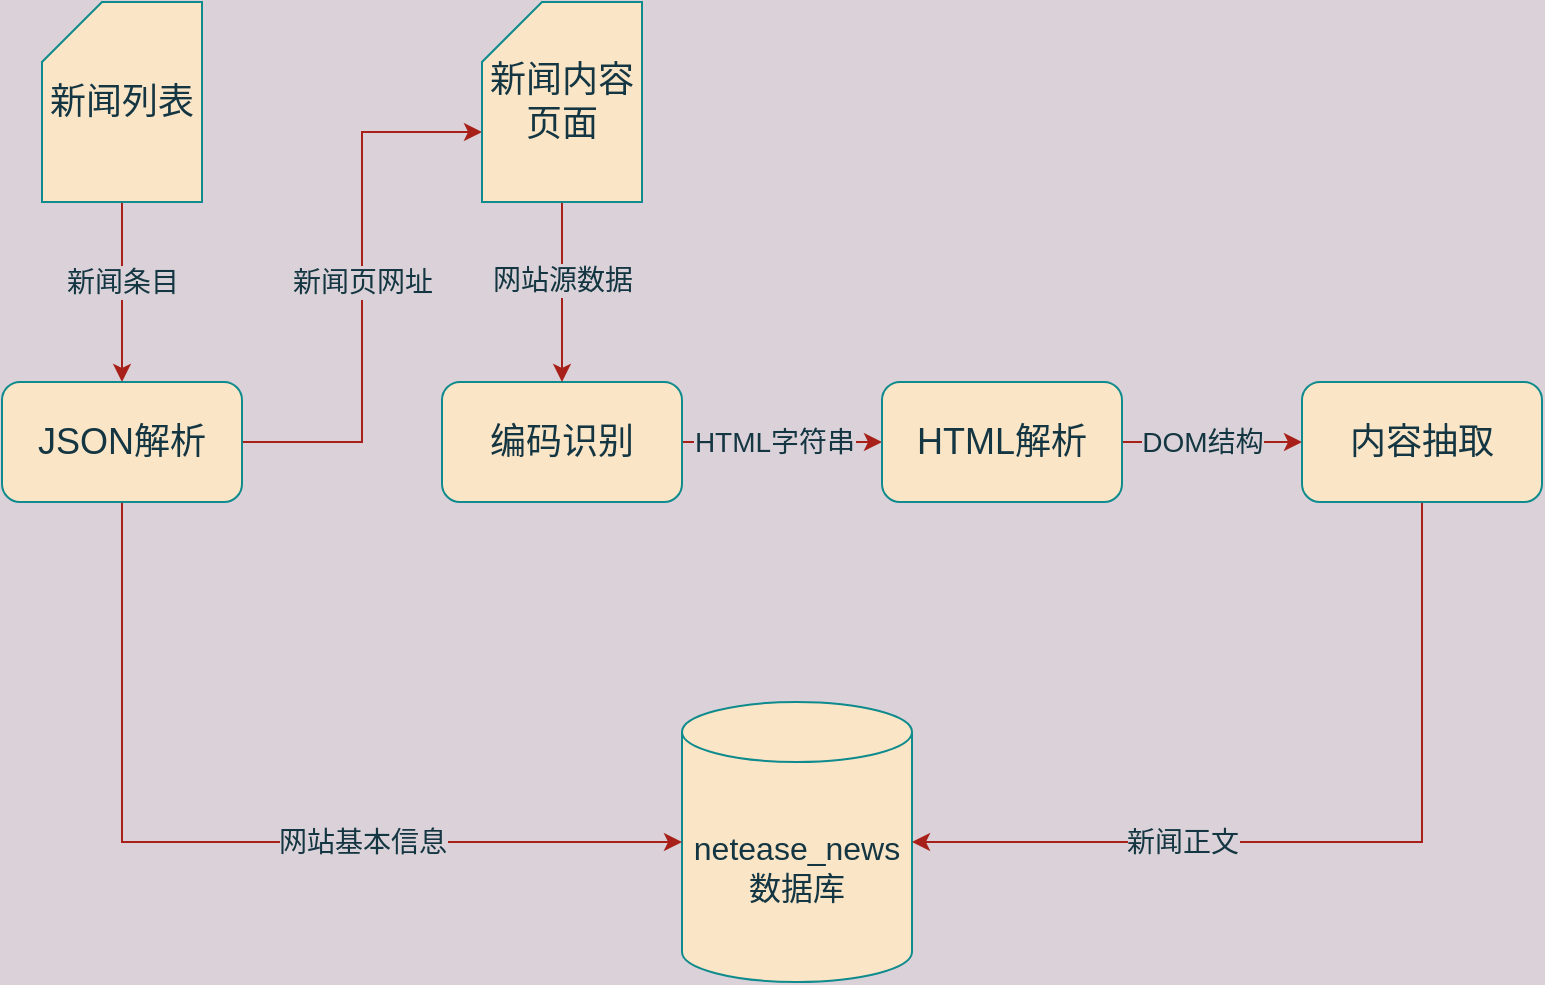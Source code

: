 <mxfile>
    <diagram id="wfevSrfrglwwaZOfl5dc" name="Page-1">
        <mxGraphModel dx="642" dy="680" grid="1" gridSize="10" guides="1" tooltips="1" connect="1" arrows="1" fold="1" page="1" pageScale="1" pageWidth="1390" pageHeight="980" background="#DAD2D8" math="0" shadow="0">
            <root>
                <mxCell id="0"/>
                <mxCell id="1" parent="0"/>
                <mxCell id="2" value="&lt;font style=&quot;font-size: 16px&quot;&gt;netease_news数据库&lt;/font&gt;" style="shape=cylinder3;whiteSpace=wrap;html=1;boundedLbl=1;backgroundOutline=1;size=15;fillColor=#FAE5C7;strokeColor=#0F8B8D;fontColor=#143642;" vertex="1" parent="1">
                    <mxGeometry x="360" y="510" width="115" height="140" as="geometry"/>
                </mxCell>
                <mxCell id="11" style="edgeStyle=orthogonalEdgeStyle;rounded=0;orthogonalLoop=1;jettySize=auto;html=1;entryX=0.5;entryY=0;entryDx=0;entryDy=0;labelBackgroundColor=#DAD2D8;strokeColor=#A8201A;fontColor=#143642;" edge="1" parent="1" source="4" target="6">
                    <mxGeometry relative="1" as="geometry"/>
                </mxCell>
                <mxCell id="21" value="&lt;font style=&quot;font-size: 14px&quot;&gt;新闻条目&lt;/font&gt;" style="edgeLabel;html=1;align=center;verticalAlign=middle;resizable=0;points=[];fontColor=#143642;labelBackgroundColor=#DAD2D8;" vertex="1" connectable="0" parent="11">
                    <mxGeometry x="0.133" y="2" relative="1" as="geometry">
                        <mxPoint x="-2" y="-11" as="offset"/>
                    </mxGeometry>
                </mxCell>
                <mxCell id="4" value="&lt;font style=&quot;font-size: 18px&quot;&gt;新闻列表&lt;/font&gt;" style="shape=card;whiteSpace=wrap;html=1;fillColor=#FAE5C7;strokeColor=#0F8B8D;fontColor=#143642;" vertex="1" parent="1">
                    <mxGeometry x="40" y="160" width="80" height="100" as="geometry"/>
                </mxCell>
                <mxCell id="12" style="edgeStyle=orthogonalEdgeStyle;rounded=0;orthogonalLoop=1;jettySize=auto;html=1;entryX=0;entryY=0;entryDx=0;entryDy=65;entryPerimeter=0;labelBackgroundColor=#DAD2D8;strokeColor=#A8201A;fontColor=#143642;" edge="1" parent="1" source="6" target="9">
                    <mxGeometry relative="1" as="geometry"/>
                </mxCell>
                <mxCell id="22" value="&lt;font style=&quot;font-size: 14px&quot;&gt;新闻页网址&lt;/font&gt;" style="edgeLabel;html=1;align=center;verticalAlign=middle;resizable=0;points=[];fontColor=#143642;labelBackgroundColor=#DAD2D8;" vertex="1" connectable="0" parent="12">
                    <mxGeometry x="0.04" relative="1" as="geometry">
                        <mxPoint y="3" as="offset"/>
                    </mxGeometry>
                </mxCell>
                <mxCell id="13" style="edgeStyle=orthogonalEdgeStyle;rounded=0;orthogonalLoop=1;jettySize=auto;html=1;entryX=0;entryY=0.5;entryDx=0;entryDy=0;entryPerimeter=0;labelBackgroundColor=#DAD2D8;strokeColor=#A8201A;fontColor=#143642;" edge="1" parent="1" source="6" target="2">
                    <mxGeometry relative="1" as="geometry">
                        <Array as="points">
                            <mxPoint x="80" y="580"/>
                        </Array>
                    </mxGeometry>
                </mxCell>
                <mxCell id="18" value="&lt;font style=&quot;font-size: 14px&quot;&gt;网站基本信息&lt;/font&gt;" style="edgeLabel;html=1;align=center;verticalAlign=middle;resizable=0;points=[];fontSize=14;fontColor=#143642;labelBackgroundColor=#DAD2D8;" vertex="1" connectable="0" parent="13">
                    <mxGeometry x="-0.08" y="3" relative="1" as="geometry">
                        <mxPoint x="83" y="3" as="offset"/>
                    </mxGeometry>
                </mxCell>
                <mxCell id="6" value="&lt;font style=&quot;font-size: 18px&quot;&gt;JSON解析&lt;/font&gt;" style="rounded=1;whiteSpace=wrap;html=1;fillColor=#FAE5C7;strokeColor=#0F8B8D;fontColor=#143642;" vertex="1" parent="1">
                    <mxGeometry x="20" y="350" width="120" height="60" as="geometry"/>
                </mxCell>
                <mxCell id="15" style="edgeStyle=orthogonalEdgeStyle;rounded=0;orthogonalLoop=1;jettySize=auto;html=1;entryX=0;entryY=0.5;entryDx=0;entryDy=0;labelBackgroundColor=#DAD2D8;strokeColor=#A8201A;fontColor=#143642;" edge="1" parent="1" source="7" target="8">
                    <mxGeometry relative="1" as="geometry"/>
                </mxCell>
                <mxCell id="24" value="&lt;font style=&quot;font-size: 14px&quot;&gt;HTML字符串&lt;/font&gt;" style="edgeLabel;html=1;align=center;verticalAlign=middle;resizable=0;points=[];fontColor=#143642;labelBackgroundColor=#DAD2D8;" vertex="1" connectable="0" parent="15">
                    <mxGeometry x="-0.2" y="3" relative="1" as="geometry">
                        <mxPoint x="6" y="3" as="offset"/>
                    </mxGeometry>
                </mxCell>
                <mxCell id="7" value="&lt;font style=&quot;font-size: 18px&quot;&gt;编码识别&lt;/font&gt;" style="rounded=1;whiteSpace=wrap;html=1;fillColor=#FAE5C7;strokeColor=#0F8B8D;fontColor=#143642;" vertex="1" parent="1">
                    <mxGeometry x="240" y="350" width="120" height="60" as="geometry"/>
                </mxCell>
                <mxCell id="16" style="edgeStyle=orthogonalEdgeStyle;rounded=0;orthogonalLoop=1;jettySize=auto;html=1;labelBackgroundColor=#DAD2D8;strokeColor=#A8201A;fontColor=#143642;" edge="1" parent="1" source="8" target="10">
                    <mxGeometry relative="1" as="geometry"/>
                </mxCell>
                <mxCell id="25" value="&lt;font style=&quot;font-size: 14px&quot;&gt;DOM结构&lt;/font&gt;" style="edgeLabel;html=1;align=center;verticalAlign=middle;resizable=0;points=[];fontColor=#143642;labelBackgroundColor=#DAD2D8;" vertex="1" connectable="0" parent="16">
                    <mxGeometry x="-0.067" y="-1" relative="1" as="geometry">
                        <mxPoint x="-2" y="-1" as="offset"/>
                    </mxGeometry>
                </mxCell>
                <mxCell id="8" value="&lt;font style=&quot;font-size: 18px&quot;&gt;HTML解析&lt;/font&gt;" style="rounded=1;whiteSpace=wrap;html=1;fillColor=#FAE5C7;strokeColor=#0F8B8D;fontColor=#143642;" vertex="1" parent="1">
                    <mxGeometry x="460" y="350" width="120" height="60" as="geometry"/>
                </mxCell>
                <mxCell id="14" style="edgeStyle=orthogonalEdgeStyle;rounded=0;orthogonalLoop=1;jettySize=auto;html=1;labelBackgroundColor=#DAD2D8;strokeColor=#A8201A;fontColor=#143642;" edge="1" parent="1" source="9" target="7">
                    <mxGeometry relative="1" as="geometry"/>
                </mxCell>
                <mxCell id="23" value="&lt;font style=&quot;font-size: 14px&quot;&gt;网站源数据&lt;/font&gt;" style="edgeLabel;html=1;align=center;verticalAlign=middle;resizable=0;points=[];fontColor=#143642;labelBackgroundColor=#DAD2D8;" vertex="1" connectable="0" parent="14">
                    <mxGeometry x="-0.133" y="2" relative="1" as="geometry">
                        <mxPoint x="-2" as="offset"/>
                    </mxGeometry>
                </mxCell>
                <mxCell id="9" value="&lt;font style=&quot;font-size: 18px&quot;&gt;新闻内容页面&lt;/font&gt;" style="shape=card;whiteSpace=wrap;html=1;fillColor=#FAE5C7;strokeColor=#0F8B8D;fontColor=#143642;" vertex="1" parent="1">
                    <mxGeometry x="260" y="160" width="80" height="100" as="geometry"/>
                </mxCell>
                <mxCell id="17" style="edgeStyle=orthogonalEdgeStyle;rounded=0;orthogonalLoop=1;jettySize=auto;html=1;entryX=1;entryY=0.5;entryDx=0;entryDy=0;entryPerimeter=0;exitX=0.5;exitY=1;exitDx=0;exitDy=0;labelBackgroundColor=#DAD2D8;strokeColor=#A8201A;fontColor=#143642;" edge="1" parent="1" source="10" target="2">
                    <mxGeometry relative="1" as="geometry">
                        <Array as="points">
                            <mxPoint x="730" y="580"/>
                        </Array>
                    </mxGeometry>
                </mxCell>
                <mxCell id="19" value="&lt;font style=&quot;font-size: 14px&quot;&gt;新闻正文&lt;/font&gt;" style="edgeLabel;html=1;align=center;verticalAlign=middle;resizable=0;points=[];fontColor=#143642;fontSize=14;labelBackgroundColor=#DAD2D8;" vertex="1" connectable="0" parent="17">
                    <mxGeometry x="0.505" y="1" relative="1" as="geometry">
                        <mxPoint x="30" y="-1" as="offset"/>
                    </mxGeometry>
                </mxCell>
                <mxCell id="10" value="&lt;font style=&quot;font-size: 18px&quot;&gt;内容抽取&lt;/font&gt;" style="rounded=1;whiteSpace=wrap;html=1;fillColor=#FAE5C7;strokeColor=#0F8B8D;fontColor=#143642;" vertex="1" parent="1">
                    <mxGeometry x="670" y="350" width="120" height="60" as="geometry"/>
                </mxCell>
            </root>
        </mxGraphModel>
    </diagram>
</mxfile>